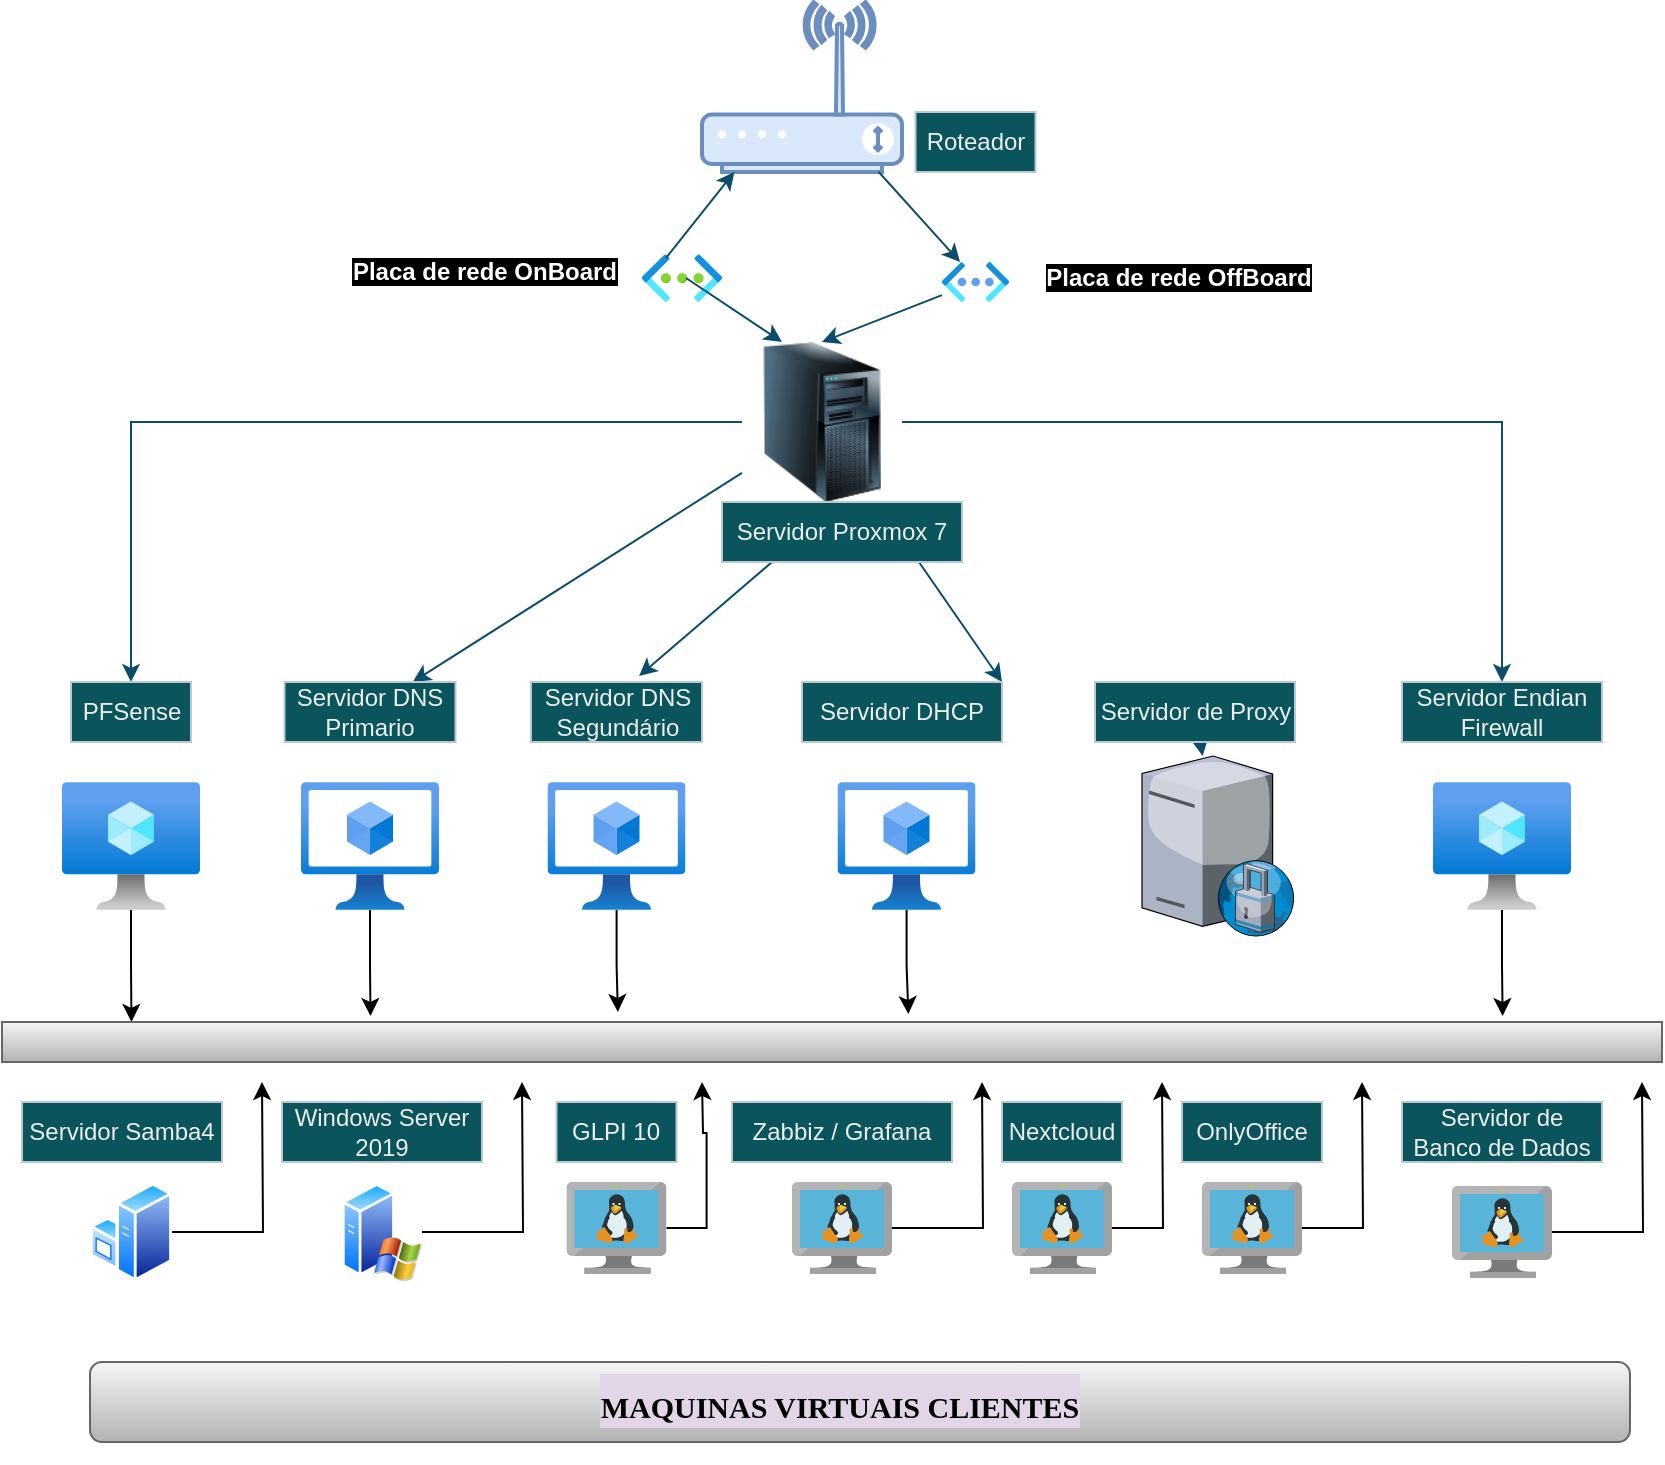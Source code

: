 <mxfile version="21.6.6" type="github">
  <diagram name="Página-1" id="z-KcZ3VixuFzE4qX6nMh">
    <mxGraphModel dx="874" dy="454" grid="1" gridSize="10" guides="1" tooltips="1" connect="1" arrows="1" fold="1" page="1" pageScale="1" pageWidth="827" pageHeight="1169" background="#ffffff" math="0" shadow="0">
      <root>
        <mxCell id="0" />
        <mxCell id="1" parent="0" />
        <mxCell id="HYDqoLFhDLZLG5UxYBqZ-31" style="edgeStyle=orthogonalEdgeStyle;rounded=0;orthogonalLoop=1;jettySize=auto;html=1;entryX=0.5;entryY=0;entryDx=0;entryDy=0;strokeColor=#0B4D6A;" parent="1" source="HYDqoLFhDLZLG5UxYBqZ-1" target="HYDqoLFhDLZLG5UxYBqZ-21" edge="1">
          <mxGeometry relative="1" as="geometry" />
        </mxCell>
        <mxCell id="HYDqoLFhDLZLG5UxYBqZ-32" style="edgeStyle=orthogonalEdgeStyle;rounded=0;orthogonalLoop=1;jettySize=auto;html=1;entryX=0.5;entryY=0;entryDx=0;entryDy=0;strokeColor=#0B4D6A;" parent="1" source="HYDqoLFhDLZLG5UxYBqZ-1" target="HYDqoLFhDLZLG5UxYBqZ-30" edge="1">
          <mxGeometry relative="1" as="geometry" />
        </mxCell>
        <mxCell id="HYDqoLFhDLZLG5UxYBqZ-33" style="edgeStyle=none;rounded=0;orthogonalLoop=1;jettySize=auto;html=1;entryX=0.75;entryY=0;entryDx=0;entryDy=0;strokeColor=#0B4D6A;" parent="1" source="HYDqoLFhDLZLG5UxYBqZ-1" edge="1" target="HYDqoLFhDLZLG5UxYBqZ-23">
          <mxGeometry relative="1" as="geometry">
            <mxPoint x="360" y="263" as="sourcePoint" />
            <mxPoint x="232.965" y="390" as="targetPoint" />
          </mxGeometry>
        </mxCell>
        <mxCell id="HYDqoLFhDLZLG5UxYBqZ-35" style="edgeStyle=none;rounded=0;orthogonalLoop=1;jettySize=auto;html=1;entryX=1;entryY=0;entryDx=0;entryDy=0;strokeColor=#0B4D6A;" parent="1" source="HYDqoLFhDLZLG5UxYBqZ-1" target="HYDqoLFhDLZLG5UxYBqZ-25" edge="1">
          <mxGeometry relative="1" as="geometry" />
        </mxCell>
        <mxCell id="HYDqoLFhDLZLG5UxYBqZ-1" value="" style="image;html=1;image=img/lib/clip_art/computers/Server_Tower_128x128.png;labelBackgroundColor=none;fillColor=#09555B;strokeColor=#BAC8D3;fontColor=#EEEEEE;" parent="1" vertex="1">
          <mxGeometry x="370" y="220" width="80" height="80" as="geometry" />
        </mxCell>
        <mxCell id="HYDqoLFhDLZLG5UxYBqZ-2" value="" style="verticalAlign=top;verticalLabelPosition=bottom;labelPosition=center;align=center;html=1;outlineConnect=0;gradientDirection=north;strokeWidth=2;shape=mxgraph.networks.wireless_modem;labelBackgroundColor=none;fillColor=#dae8fc;strokeColor=#6c8ebf;" parent="1" vertex="1">
          <mxGeometry x="350" y="50" width="100" height="85" as="geometry" />
        </mxCell>
        <mxCell id="HYDqoLFhDLZLG5UxYBqZ-3" value="Roteador" style="text;align=center;html=1;verticalAlign=middle;whiteSpace=wrap;rounded=0;labelBackgroundColor=none;fillColor=#09555B;fontColor=#EEEEEE;strokeColor=#BAC8D3;" parent="1" vertex="1">
          <mxGeometry x="456.75" y="105" width="60" height="30" as="geometry" />
        </mxCell>
        <mxCell id="HYDqoLFhDLZLG5UxYBqZ-4" value="" style="image;aspect=fixed;html=1;points=[];align=center;fontSize=12;image=img/lib/azure2/networking/Virtual_Networks.svg;labelBackgroundColor=none;fillColor=#09555B;strokeColor=#BAC8D3;fontColor=#EEEEEE;" parent="1" vertex="1">
          <mxGeometry x="320" y="176.12" width="40" height="23.88" as="geometry" />
        </mxCell>
        <mxCell id="HYDqoLFhDLZLG5UxYBqZ-8" style="edgeStyle=none;rounded=0;orthogonalLoop=1;jettySize=auto;html=1;labelBackgroundColor=none;fontColor=default;strokeColor=#0B4D6A;entryX=0.5;entryY=0;entryDx=0;entryDy=0;" parent="1" source="HYDqoLFhDLZLG5UxYBqZ-5" target="HYDqoLFhDLZLG5UxYBqZ-1" edge="1">
          <mxGeometry relative="1" as="geometry" />
        </mxCell>
        <mxCell id="HYDqoLFhDLZLG5UxYBqZ-5" value="" style="image;aspect=fixed;html=1;points=[];align=center;fontSize=12;image=img/lib/azure2/networking/Virtual_Networks_Classic.svg;labelBackgroundColor=none;fillColor=#09555B;strokeColor=#BAC8D3;fontColor=#EEEEEE;" parent="1" vertex="1">
          <mxGeometry x="470" y="180" width="33.5" height="20" as="geometry" />
        </mxCell>
        <mxCell id="HYDqoLFhDLZLG5UxYBqZ-7" value="" style="orthogonalLoop=1;jettySize=auto;html=1;rounded=0;entryX=0.269;entryY=0;entryDx=0;entryDy=0;entryPerimeter=0;labelBackgroundColor=none;fontColor=default;strokeColor=#0B4D6A;" parent="1" source="HYDqoLFhDLZLG5UxYBqZ-2" target="HYDqoLFhDLZLG5UxYBqZ-5" edge="1">
          <mxGeometry width="80" relative="1" as="geometry">
            <mxPoint x="410" y="210" as="sourcePoint" />
            <mxPoint x="490" y="210" as="targetPoint" />
          </mxGeometry>
        </mxCell>
        <mxCell id="HYDqoLFhDLZLG5UxYBqZ-9" value="" style="edgeStyle=none;orthogonalLoop=1;jettySize=auto;html=1;rounded=0;strokeColor=#0B4D6A;exitX=0.3;exitY=0.079;exitDx=0;exitDy=0;exitPerimeter=0;labelBackgroundColor=none;fontColor=default;" parent="1" source="HYDqoLFhDLZLG5UxYBqZ-4" target="HYDqoLFhDLZLG5UxYBqZ-2" edge="1">
          <mxGeometry width="80" relative="1" as="geometry">
            <mxPoint x="410" y="210" as="sourcePoint" />
            <mxPoint x="490" y="210" as="targetPoint" />
            <Array as="points" />
          </mxGeometry>
        </mxCell>
        <mxCell id="HYDqoLFhDLZLG5UxYBqZ-10" value="" style="edgeStyle=none;orthogonalLoop=1;jettySize=auto;html=1;rounded=0;strokeColor=#0B4D6A;exitX=0.3;exitY=0.079;exitDx=0;exitDy=0;exitPerimeter=0;labelBackgroundColor=none;fontColor=default;" parent="1" edge="1">
          <mxGeometry width="80" relative="1" as="geometry">
            <mxPoint x="342" y="188" as="sourcePoint" />
            <mxPoint x="390" y="220" as="targetPoint" />
            <Array as="points">
              <mxPoint x="390" y="220" />
            </Array>
          </mxGeometry>
        </mxCell>
        <mxCell id="HYDqoLFhDLZLG5UxYBqZ-36" style="edgeStyle=none;rounded=0;orthogonalLoop=1;jettySize=auto;html=1;exitX=0.5;exitY=0;exitDx=0;exitDy=0;entryX=0.632;entryY=-0.1;entryDx=0;entryDy=0;entryPerimeter=0;strokeColor=#0B4D6A;" parent="1" source="HYDqoLFhDLZLG5UxYBqZ-11" target="HYDqoLFhDLZLG5UxYBqZ-28" edge="1">
          <mxGeometry relative="1" as="geometry" />
        </mxCell>
        <mxCell id="HYDqoLFhDLZLG5UxYBqZ-11" value="Servidor Proxmox 7" style="text;align=center;html=1;verticalAlign=middle;whiteSpace=wrap;rounded=0;labelBackgroundColor=none;fillColor=#09555B;fontColor=#EEEEEE;strokeColor=#BAC8D3;" parent="1" vertex="1">
          <mxGeometry x="360" y="300" width="120" height="30" as="geometry" />
        </mxCell>
        <mxCell id="HYDqoLFhDLZLG5UxYBqZ-18" value="&lt;font style=&quot;background-color: rgb(0, 0, 0);&quot; color=&quot;#ffffff&quot;&gt;&lt;b&gt;Placa de rede OffBoard &lt;/b&gt;&lt;/font&gt;" style="text;strokeColor=none;align=center;fillColor=none;html=1;verticalAlign=middle;whiteSpace=wrap;rounded=0;fontColor=#EEEEEE;labelBackgroundColor=none;" parent="1" vertex="1">
          <mxGeometry x="516.75" y="173.06" width="143.25" height="30" as="geometry" />
        </mxCell>
        <mxCell id="HYDqoLFhDLZLG5UxYBqZ-19" value="&lt;font style=&quot;background-color: rgb(0, 0, 0);&quot; color=&quot;#ffffff&quot;&gt;&lt;b&gt;Placa de rede OnBoard &lt;/b&gt;&lt;/font&gt;" style="text;strokeColor=none;align=center;fillColor=none;html=1;verticalAlign=middle;whiteSpace=wrap;rounded=0;fontColor=#EEEEEE;labelBackgroundColor=none;" parent="1" vertex="1">
          <mxGeometry x="170" y="170" width="143.25" height="30" as="geometry" />
        </mxCell>
        <mxCell id="HYDqoLFhDLZLG5UxYBqZ-21" value="PFSense" style="text;align=center;html=1;verticalAlign=middle;whiteSpace=wrap;rounded=0;labelBackgroundColor=none;fillColor=#09555B;fontColor=#EEEEEE;strokeColor=#BAC8D3;" parent="1" vertex="1">
          <mxGeometry x="34.5" y="390" width="60" height="30" as="geometry" />
        </mxCell>
        <mxCell id="G6mCN-pESI46hSEwsqY2-21" style="edgeStyle=orthogonalEdgeStyle;rounded=0;orthogonalLoop=1;jettySize=auto;html=1;entryX=0.222;entryY=-0.15;entryDx=0;entryDy=0;entryPerimeter=0;" edge="1" parent="1" source="HYDqoLFhDLZLG5UxYBqZ-22" target="G6mCN-pESI46hSEwsqY2-1">
          <mxGeometry relative="1" as="geometry" />
        </mxCell>
        <mxCell id="HYDqoLFhDLZLG5UxYBqZ-22" value="" style="image;aspect=fixed;html=1;points=[];align=center;fontSize=12;image=img/lib/azure2/compute/Virtual_Machines_Classic.svg;strokeColor=#BAC8D3;fontColor=#EEEEEE;fillColor=#09555B;" parent="1" vertex="1">
          <mxGeometry x="149.5" y="440" width="69" height="64" as="geometry" />
        </mxCell>
        <mxCell id="HYDqoLFhDLZLG5UxYBqZ-23" value="Servidor DNS Primario" style="text;align=center;html=1;verticalAlign=middle;whiteSpace=wrap;rounded=0;labelBackgroundColor=none;fillColor=#09555B;fontColor=#EEEEEE;strokeColor=#BAC8D3;" parent="1" vertex="1">
          <mxGeometry x="141.25" y="390" width="85.5" height="30" as="geometry" />
        </mxCell>
        <mxCell id="G6mCN-pESI46hSEwsqY2-23" style="edgeStyle=orthogonalEdgeStyle;rounded=0;orthogonalLoop=1;jettySize=auto;html=1;entryX=0.546;entryY=-0.2;entryDx=0;entryDy=0;entryPerimeter=0;" edge="1" parent="1" source="HYDqoLFhDLZLG5UxYBqZ-24" target="G6mCN-pESI46hSEwsqY2-1">
          <mxGeometry relative="1" as="geometry" />
        </mxCell>
        <mxCell id="HYDqoLFhDLZLG5UxYBqZ-24" value="" style="image;aspect=fixed;html=1;points=[];align=center;fontSize=12;image=img/lib/azure2/compute/Virtual_Machines_Classic.svg;strokeColor=#BAC8D3;fontColor=#EEEEEE;fillColor=#09555B;" parent="1" vertex="1">
          <mxGeometry x="417.75" y="440" width="69" height="64" as="geometry" />
        </mxCell>
        <mxCell id="HYDqoLFhDLZLG5UxYBqZ-25" value="Servidor DHCP" style="text;align=center;html=1;verticalAlign=middle;whiteSpace=wrap;rounded=0;labelBackgroundColor=none;fillColor=#09555B;fontColor=#EEEEEE;strokeColor=#BAC8D3;" parent="1" vertex="1">
          <mxGeometry x="400" y="390" width="100" height="30" as="geometry" />
        </mxCell>
        <mxCell id="G6mCN-pESI46hSEwsqY2-22" style="edgeStyle=orthogonalEdgeStyle;rounded=0;orthogonalLoop=1;jettySize=auto;html=1;entryX=0.371;entryY=-0.25;entryDx=0;entryDy=0;entryPerimeter=0;" edge="1" parent="1" source="HYDqoLFhDLZLG5UxYBqZ-26" target="G6mCN-pESI46hSEwsqY2-1">
          <mxGeometry relative="1" as="geometry" />
        </mxCell>
        <mxCell id="HYDqoLFhDLZLG5UxYBqZ-26" value="" style="image;aspect=fixed;html=1;points=[];align=center;fontSize=12;image=img/lib/azure2/compute/Virtual_Machines_Classic.svg;strokeColor=#BAC8D3;fontColor=#EEEEEE;fillColor=#09555B;" parent="1" vertex="1">
          <mxGeometry x="272.75" y="440" width="69" height="64" as="geometry" />
        </mxCell>
        <mxCell id="HYDqoLFhDLZLG5UxYBqZ-28" value="Servidor DNS Segundário" style="text;align=center;html=1;verticalAlign=middle;whiteSpace=wrap;rounded=0;labelBackgroundColor=none;fillColor=#09555B;fontColor=#EEEEEE;strokeColor=#BAC8D3;" parent="1" vertex="1">
          <mxGeometry x="264.5" y="390" width="85.5" height="30" as="geometry" />
        </mxCell>
        <mxCell id="G6mCN-pESI46hSEwsqY2-24" style="edgeStyle=orthogonalEdgeStyle;rounded=0;orthogonalLoop=1;jettySize=auto;html=1;entryX=0.904;entryY=-0.15;entryDx=0;entryDy=0;entryPerimeter=0;" edge="1" parent="1" source="HYDqoLFhDLZLG5UxYBqZ-29" target="G6mCN-pESI46hSEwsqY2-1">
          <mxGeometry relative="1" as="geometry" />
        </mxCell>
        <mxCell id="HYDqoLFhDLZLG5UxYBqZ-29" value="" style="image;aspect=fixed;html=1;points=[];align=center;fontSize=12;image=img/lib/azure2/compute/Virtual_Machine.svg;strokeColor=#BAC8D3;fontColor=#EEEEEE;fillColor=#09555B;" parent="1" vertex="1">
          <mxGeometry x="715.5" y="440" width="69" height="64" as="geometry" />
        </mxCell>
        <mxCell id="HYDqoLFhDLZLG5UxYBqZ-30" value="Servidor Endian Firewall" style="text;align=center;html=1;verticalAlign=middle;whiteSpace=wrap;rounded=0;labelBackgroundColor=none;fillColor=#09555B;fontColor=#EEEEEE;strokeColor=#BAC8D3;" parent="1" vertex="1">
          <mxGeometry x="700" y="390" width="100" height="30" as="geometry" />
        </mxCell>
        <mxCell id="G6mCN-pESI46hSEwsqY2-20" style="edgeStyle=orthogonalEdgeStyle;rounded=0;orthogonalLoop=1;jettySize=auto;html=1;entryX=0.078;entryY=0;entryDx=0;entryDy=0;entryPerimeter=0;" edge="1" parent="1" source="HYDqoLFhDLZLG5UxYBqZ-37" target="G6mCN-pESI46hSEwsqY2-1">
          <mxGeometry relative="1" as="geometry" />
        </mxCell>
        <mxCell id="HYDqoLFhDLZLG5UxYBqZ-37" value="" style="image;aspect=fixed;html=1;points=[];align=center;fontSize=12;image=img/lib/azure2/compute/Virtual_Machine.svg;strokeColor=#BAC8D3;fontColor=#EEEEEE;fillColor=#09555B;" parent="1" vertex="1">
          <mxGeometry x="30" y="440" width="69" height="64" as="geometry" />
        </mxCell>
        <mxCell id="HYDqoLFhDLZLG5UxYBqZ-38" value="" style="verticalLabelPosition=bottom;sketch=0;aspect=fixed;html=1;verticalAlign=top;strokeColor=none;align=center;outlineConnect=0;shape=mxgraph.citrix.proxy_server;fontColor=#EEEEEE;fillColor=#09555B;" parent="1" vertex="1">
          <mxGeometry x="570" y="427" width="76.5" height="90" as="geometry" />
        </mxCell>
        <mxCell id="HYDqoLFhDLZLG5UxYBqZ-40" style="edgeStyle=none;rounded=0;orthogonalLoop=1;jettySize=auto;html=1;strokeColor=#0B4D6A;" parent="1" source="HYDqoLFhDLZLG5UxYBqZ-39" target="HYDqoLFhDLZLG5UxYBqZ-38" edge="1">
          <mxGeometry relative="1" as="geometry" />
        </mxCell>
        <mxCell id="HYDqoLFhDLZLG5UxYBqZ-39" value="Servidor de Proxy" style="text;align=center;html=1;verticalAlign=middle;whiteSpace=wrap;rounded=0;labelBackgroundColor=none;fillColor=#09555B;fontColor=#EEEEEE;strokeColor=#BAC8D3;" parent="1" vertex="1">
          <mxGeometry x="546.5" y="390" width="100" height="30" as="geometry" />
        </mxCell>
        <mxCell id="G6mCN-pESI46hSEwsqY2-1" value="" style="rounded=0;whiteSpace=wrap;html=1;fillColor=#f5f5f5;strokeColor=#666666;gradientColor=#b3b3b3;" vertex="1" parent="1">
          <mxGeometry y="560" width="830" height="20" as="geometry" />
        </mxCell>
        <mxCell id="G6mCN-pESI46hSEwsqY2-26" style="edgeStyle=orthogonalEdgeStyle;rounded=0;orthogonalLoop=1;jettySize=auto;html=1;" edge="1" parent="1" source="G6mCN-pESI46hSEwsqY2-3">
          <mxGeometry relative="1" as="geometry">
            <mxPoint x="260" y="590" as="targetPoint" />
          </mxGeometry>
        </mxCell>
        <mxCell id="G6mCN-pESI46hSEwsqY2-3" value="" style="image;aspect=fixed;perimeter=ellipsePerimeter;html=1;align=center;shadow=0;dashed=0;spacingTop=3;image=img/lib/active_directory/windows_server_2.svg;" vertex="1" parent="1">
          <mxGeometry x="170" y="640" width="40" height="50" as="geometry" />
        </mxCell>
        <mxCell id="G6mCN-pESI46hSEwsqY2-25" style="edgeStyle=orthogonalEdgeStyle;rounded=0;orthogonalLoop=1;jettySize=auto;html=1;" edge="1" parent="1" source="G6mCN-pESI46hSEwsqY2-5">
          <mxGeometry relative="1" as="geometry">
            <mxPoint x="130" y="590" as="targetPoint" />
          </mxGeometry>
        </mxCell>
        <mxCell id="G6mCN-pESI46hSEwsqY2-5" value="" style="image;aspect=fixed;perimeter=ellipsePerimeter;html=1;align=center;shadow=0;dashed=0;spacingTop=3;image=img/lib/active_directory/windows_server.svg;" vertex="1" parent="1">
          <mxGeometry x="44" y="640" width="41" height="50" as="geometry" />
        </mxCell>
        <mxCell id="G6mCN-pESI46hSEwsqY2-6" value="Servidor Samba4" style="text;align=center;html=1;verticalAlign=middle;whiteSpace=wrap;rounded=0;labelBackgroundColor=none;fillColor=#09555B;fontColor=#EEEEEE;strokeColor=#BAC8D3;" vertex="1" parent="1">
          <mxGeometry x="10" y="600" width="100" height="30" as="geometry" />
        </mxCell>
        <mxCell id="G6mCN-pESI46hSEwsqY2-8" value="Windows Server 2019" style="text;align=center;html=1;verticalAlign=middle;whiteSpace=wrap;rounded=0;labelBackgroundColor=none;fillColor=#09555B;fontColor=#EEEEEE;strokeColor=#BAC8D3;" vertex="1" parent="1">
          <mxGeometry x="140" y="600" width="100" height="30" as="geometry" />
        </mxCell>
        <mxCell id="G6mCN-pESI46hSEwsqY2-30" style="edgeStyle=orthogonalEdgeStyle;rounded=0;orthogonalLoop=1;jettySize=auto;html=1;" edge="1" parent="1" source="G6mCN-pESI46hSEwsqY2-9">
          <mxGeometry relative="1" as="geometry">
            <mxPoint x="350" y="590" as="targetPoint" />
          </mxGeometry>
        </mxCell>
        <mxCell id="G6mCN-pESI46hSEwsqY2-9" value="" style="image;sketch=0;aspect=fixed;html=1;points=[];align=center;fontSize=12;image=img/lib/mscae/VM_Linux.svg;" vertex="1" parent="1">
          <mxGeometry x="282.25" y="640" width="50" height="46" as="geometry" />
        </mxCell>
        <mxCell id="G6mCN-pESI46hSEwsqY2-11" value="GLPI 10" style="text;align=center;html=1;verticalAlign=middle;whiteSpace=wrap;rounded=0;labelBackgroundColor=none;fillColor=#09555B;fontColor=#EEEEEE;strokeColor=#BAC8D3;" vertex="1" parent="1">
          <mxGeometry x="277.25" y="600" width="60" height="30" as="geometry" />
        </mxCell>
        <mxCell id="G6mCN-pESI46hSEwsqY2-28" style="edgeStyle=orthogonalEdgeStyle;rounded=0;orthogonalLoop=1;jettySize=auto;html=1;" edge="1" parent="1" source="G6mCN-pESI46hSEwsqY2-12">
          <mxGeometry relative="1" as="geometry">
            <mxPoint x="490" y="590" as="targetPoint" />
          </mxGeometry>
        </mxCell>
        <mxCell id="G6mCN-pESI46hSEwsqY2-12" value="" style="image;sketch=0;aspect=fixed;html=1;points=[];align=center;fontSize=12;image=img/lib/mscae/VM_Linux.svg;" vertex="1" parent="1">
          <mxGeometry x="395" y="640" width="50" height="46" as="geometry" />
        </mxCell>
        <mxCell id="G6mCN-pESI46hSEwsqY2-13" value="Zabbiz / Grafana" style="text;align=center;html=1;verticalAlign=middle;whiteSpace=wrap;rounded=0;labelBackgroundColor=none;fillColor=#09555B;fontColor=#EEEEEE;strokeColor=#BAC8D3;" vertex="1" parent="1">
          <mxGeometry x="365" y="600" width="110" height="30" as="geometry" />
        </mxCell>
        <mxCell id="G6mCN-pESI46hSEwsqY2-29" style="edgeStyle=orthogonalEdgeStyle;rounded=0;orthogonalLoop=1;jettySize=auto;html=1;" edge="1" parent="1" source="G6mCN-pESI46hSEwsqY2-14">
          <mxGeometry relative="1" as="geometry">
            <mxPoint x="580" y="590" as="targetPoint" />
          </mxGeometry>
        </mxCell>
        <mxCell id="G6mCN-pESI46hSEwsqY2-14" value="" style="image;sketch=0;aspect=fixed;html=1;points=[];align=center;fontSize=12;image=img/lib/mscae/VM_Linux.svg;" vertex="1" parent="1">
          <mxGeometry x="505" y="640" width="50" height="46" as="geometry" />
        </mxCell>
        <mxCell id="G6mCN-pESI46hSEwsqY2-15" value="Nextcloud" style="text;align=center;html=1;verticalAlign=middle;whiteSpace=wrap;rounded=0;labelBackgroundColor=none;fillColor=#09555B;fontColor=#EEEEEE;strokeColor=#BAC8D3;" vertex="1" parent="1">
          <mxGeometry x="500" y="600" width="60" height="30" as="geometry" />
        </mxCell>
        <mxCell id="G6mCN-pESI46hSEwsqY2-31" style="edgeStyle=orthogonalEdgeStyle;rounded=0;orthogonalLoop=1;jettySize=auto;html=1;" edge="1" parent="1" source="G6mCN-pESI46hSEwsqY2-16">
          <mxGeometry relative="1" as="geometry">
            <mxPoint x="680" y="590" as="targetPoint" />
          </mxGeometry>
        </mxCell>
        <mxCell id="G6mCN-pESI46hSEwsqY2-16" value="" style="image;sketch=0;aspect=fixed;html=1;points=[];align=center;fontSize=12;image=img/lib/mscae/VM_Linux.svg;" vertex="1" parent="1">
          <mxGeometry x="600" y="640" width="50" height="46" as="geometry" />
        </mxCell>
        <mxCell id="G6mCN-pESI46hSEwsqY2-17" value="OnlyOffice" style="text;align=center;html=1;verticalAlign=middle;whiteSpace=wrap;rounded=0;labelBackgroundColor=none;fillColor=#09555B;fontColor=#EEEEEE;strokeColor=#BAC8D3;" vertex="1" parent="1">
          <mxGeometry x="590" y="600" width="70" height="30" as="geometry" />
        </mxCell>
        <mxCell id="G6mCN-pESI46hSEwsqY2-32" style="edgeStyle=orthogonalEdgeStyle;rounded=0;orthogonalLoop=1;jettySize=auto;html=1;" edge="1" parent="1" source="G6mCN-pESI46hSEwsqY2-18">
          <mxGeometry relative="1" as="geometry">
            <mxPoint x="820" y="590" as="targetPoint" />
          </mxGeometry>
        </mxCell>
        <mxCell id="G6mCN-pESI46hSEwsqY2-18" value="" style="image;sketch=0;aspect=fixed;html=1;points=[];align=center;fontSize=12;image=img/lib/mscae/VM_Linux.svg;" vertex="1" parent="1">
          <mxGeometry x="725" y="642" width="50" height="46" as="geometry" />
        </mxCell>
        <mxCell id="G6mCN-pESI46hSEwsqY2-19" value="Servidor de Banco de Dados" style="text;align=center;html=1;verticalAlign=middle;whiteSpace=wrap;rounded=0;labelBackgroundColor=none;fillColor=#09555B;fontColor=#EEEEEE;strokeColor=#BAC8D3;" vertex="1" parent="1">
          <mxGeometry x="700" y="600" width="100" height="30" as="geometry" />
        </mxCell>
        <mxCell id="G6mCN-pESI46hSEwsqY2-33" value="" style="rounded=1;whiteSpace=wrap;html=1;fillColor=#f5f5f5;strokeColor=#666666;gradientColor=#b3b3b3;" vertex="1" parent="1">
          <mxGeometry x="44" y="730" width="770" height="40" as="geometry" />
        </mxCell>
        <mxCell id="G6mCN-pESI46hSEwsqY2-34" value="&lt;h1&gt;&lt;b style=&quot;background-color: rgb(225, 213, 231);&quot;&gt;&lt;font face=&quot;Verdana&quot; style=&quot;font-size: 15px;&quot;&gt;MAQUINAS VIRTUAIS CLIENTES&lt;/font&gt;&lt;/b&gt;&lt;/h1&gt;" style="text;strokeColor=none;align=center;fillColor=none;html=1;verticalAlign=middle;whiteSpace=wrap;rounded=0;" vertex="1" parent="1">
          <mxGeometry x="244" y="735" width="350" height="30" as="geometry" />
        </mxCell>
      </root>
    </mxGraphModel>
  </diagram>
</mxfile>
